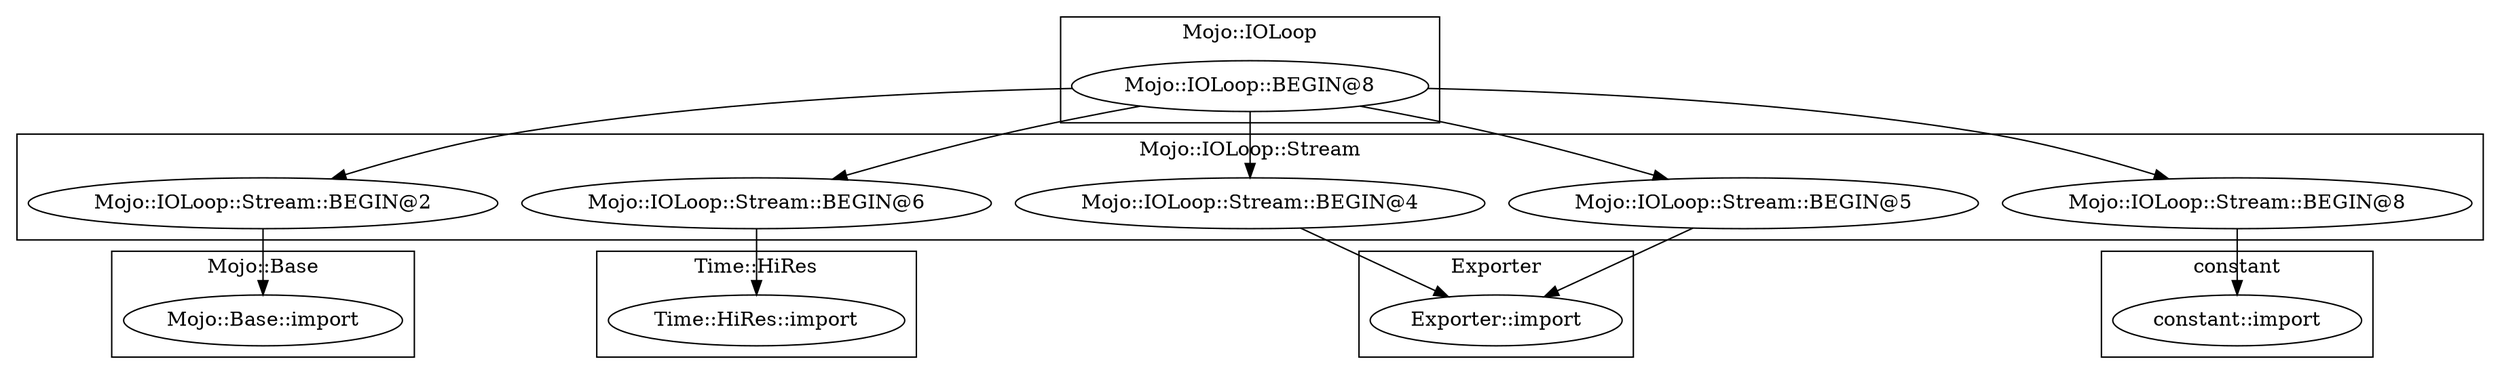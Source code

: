digraph {
graph [overlap=false]
subgraph cluster_Mojo_IOLoop_Stream {
	label="Mojo::IOLoop::Stream";
	"Mojo::IOLoop::Stream::BEGIN@2";
	"Mojo::IOLoop::Stream::BEGIN@6";
	"Mojo::IOLoop::Stream::BEGIN@5";
	"Mojo::IOLoop::Stream::BEGIN@4";
	"Mojo::IOLoop::Stream::BEGIN@8";
}
subgraph cluster_constant {
	label="constant";
	"constant::import";
}
subgraph cluster_Exporter {
	label="Exporter";
	"Exporter::import";
}
subgraph cluster_Mojo_Base {
	label="Mojo::Base";
	"Mojo::Base::import";
}
subgraph cluster_Time_HiRes {
	label="Time::HiRes";
	"Time::HiRes::import";
}
subgraph cluster_Mojo_IOLoop {
	label="Mojo::IOLoop";
	"Mojo::IOLoop::BEGIN@8";
}
"Mojo::IOLoop::BEGIN@8" -> "Mojo::IOLoop::Stream::BEGIN@8";
"Mojo::IOLoop::Stream::BEGIN@4" -> "Exporter::import";
"Mojo::IOLoop::Stream::BEGIN@5" -> "Exporter::import";
"Mojo::IOLoop::BEGIN@8" -> "Mojo::IOLoop::Stream::BEGIN@4";
"Mojo::IOLoop::BEGIN@8" -> "Mojo::IOLoop::Stream::BEGIN@5";
"Mojo::IOLoop::BEGIN@8" -> "Mojo::IOLoop::Stream::BEGIN@2";
"Mojo::IOLoop::Stream::BEGIN@2" -> "Mojo::Base::import";
"Mojo::IOLoop::Stream::BEGIN@8" -> "constant::import";
"Mojo::IOLoop::Stream::BEGIN@6" -> "Time::HiRes::import";
"Mojo::IOLoop::BEGIN@8" -> "Mojo::IOLoop::Stream::BEGIN@6";
}
